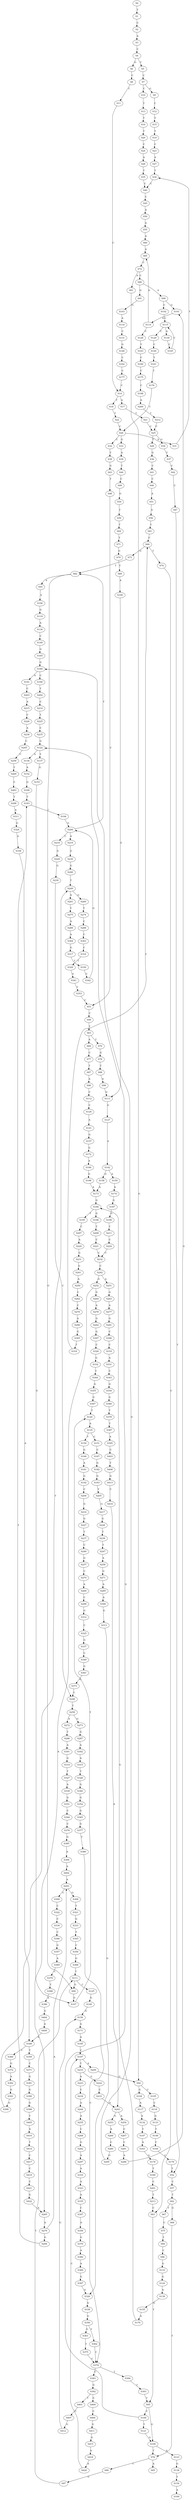 strict digraph  {
	S0 -> S1 [ label = T ];
	S1 -> S2 [ label = C ];
	S2 -> S3 [ label = A ];
	S3 -> S4 [ label = C ];
	S4 -> S5 [ label = T ];
	S4 -> S6 [ label = G ];
	S5 -> S7 [ label = C ];
	S6 -> S8 [ label = C ];
	S7 -> S9 [ label = G ];
	S7 -> S10 [ label = C ];
	S8 -> S11 [ label = C ];
	S9 -> S12 [ label = C ];
	S10 -> S13 [ label = T ];
	S11 -> S14 [ label = C ];
	S12 -> S15 [ label = T ];
	S13 -> S16 [ label = T ];
	S14 -> S17 [ label = A ];
	S14 -> S18 [ label = T ];
	S15 -> S19 [ label = T ];
	S16 -> S20 [ label = T ];
	S17 -> S21 [ label = T ];
	S18 -> S22 [ label = T ];
	S19 -> S23 [ label = C ];
	S20 -> S24 [ label = C ];
	S21 -> S25 [ label = C ];
	S22 -> S26 [ label = C ];
	S23 -> S27 [ label = A ];
	S24 -> S28 [ label = A ];
	S25 -> S29 [ label = T ];
	S25 -> S30 [ label = G ];
	S26 -> S31 [ label = A ];
	S26 -> S32 [ label = C ];
	S26 -> S33 [ label = G ];
	S27 -> S34 [ label = T ];
	S28 -> S35 [ label = T ];
	S29 -> S36 [ label = G ];
	S30 -> S37 [ label = T ];
	S31 -> S34 [ label = T ];
	S32 -> S38 [ label = T ];
	S33 -> S39 [ label = A ];
	S34 -> S40 [ label = C ];
	S35 -> S40 [ label = C ];
	S36 -> S41 [ label = C ];
	S37 -> S42 [ label = C ];
	S38 -> S43 [ label = G ];
	S39 -> S44 [ label = T ];
	S40 -> S45 [ label = C ];
	S41 -> S46 [ label = C ];
	S42 -> S47 [ label = C ];
	S43 -> S48 [ label = T ];
	S44 -> S49 [ label = C ];
	S45 -> S50 [ label = A ];
	S46 -> S51 [ label = A ];
	S47 -> S52 [ label = T ];
	S48 -> S53 [ label = C ];
	S49 -> S54 [ label = G ];
	S50 -> S55 [ label = G ];
	S51 -> S56 [ label = G ];
	S52 -> S57 [ label = C ];
	S53 -> S58 [ label = C ];
	S54 -> S59 [ label = T ];
	S55 -> S60 [ label = A ];
	S56 -> S61 [ label = T ];
	S57 -> S62 [ label = T ];
	S58 -> S63 [ label = T ];
	S59 -> S64 [ label = T ];
	S60 -> S65 [ label = A ];
	S61 -> S66 [ label = C ];
	S62 -> S67 [ label = T ];
	S62 -> S68 [ label = G ];
	S63 -> S69 [ label = A ];
	S63 -> S70 [ label = T ];
	S64 -> S71 [ label = T ];
	S65 -> S72 [ label = C ];
	S66 -> S73 [ label = G ];
	S66 -> S74 [ label = T ];
	S67 -> S75 [ label = C ];
	S68 -> S76 [ label = T ];
	S69 -> S77 [ label = C ];
	S70 -> S78 [ label = G ];
	S71 -> S79 [ label = G ];
	S72 -> S80 [ label = C ];
	S72 -> S81 [ label = A ];
	S73 -> S82 [ label = T ];
	S74 -> S83 [ label = C ];
	S75 -> S84 [ label = T ];
	S76 -> S85 [ label = A ];
	S76 -> S86 [ label = C ];
	S77 -> S87 [ label = T ];
	S78 -> S88 [ label = T ];
	S79 -> S89 [ label = T ];
	S80 -> S90 [ label = A ];
	S80 -> S91 [ label = G ];
	S81 -> S92 [ label = G ];
	S82 -> S93 [ label = A ];
	S82 -> S94 [ label = G ];
	S83 -> S95 [ label = T ];
	S84 -> S96 [ label = C ];
	S86 -> S97 [ label = G ];
	S87 -> S98 [ label = A ];
	S88 -> S99 [ label = A ];
	S89 -> S100 [ label = A ];
	S90 -> S101 [ label = G ];
	S90 -> S102 [ label = C ];
	S91 -> S103 [ label = G ];
	S92 -> S104 [ label = G ];
	S92 -> S105 [ label = C ];
	S93 -> S106 [ label = A ];
	S94 -> S107 [ label = G ];
	S95 -> S108 [ label = C ];
	S95 -> S109 [ label = G ];
	S96 -> S110 [ label = G ];
	S97 -> S111 [ label = T ];
	S98 -> S112 [ label = C ];
	S99 -> S113 [ label = G ];
	S100 -> S113 [ label = G ];
	S101 -> S114 [ label = A ];
	S102 -> S115 [ label = C ];
	S103 -> S116 [ label = A ];
	S104 -> S117 [ label = A ];
	S105 -> S118 [ label = C ];
	S106 -> S119 [ label = G ];
	S107 -> S120 [ label = T ];
	S108 -> S121 [ label = T ];
	S108 -> S122 [ label = G ];
	S109 -> S123 [ label = A ];
	S109 -> S76 [ label = T ];
	S110 -> S124 [ label = G ];
	S111 -> S125 [ label = C ];
	S111 -> S94 [ label = G ];
	S112 -> S126 [ label = C ];
	S113 -> S127 [ label = G ];
	S114 -> S128 [ label = C ];
	S114 -> S65 [ label = A ];
	S115 -> S129 [ label = C ];
	S115 -> S130 [ label = A ];
	S116 -> S131 [ label = C ];
	S117 -> S132 [ label = A ];
	S118 -> S133 [ label = G ];
	S119 -> S134 [ label = A ];
	S120 -> S135 [ label = A ];
	S121 -> S109 [ label = G ];
	S122 -> S136 [ label = A ];
	S122 -> S137 [ label = T ];
	S123 -> S138 [ label = G ];
	S124 -> S139 [ label = A ];
	S125 -> S140 [ label = G ];
	S126 -> S141 [ label = A ];
	S127 -> S142 [ label = A ];
	S128 -> S143 [ label = T ];
	S129 -> S144 [ label = C ];
	S130 -> S145 [ label = C ];
	S131 -> S146 [ label = G ];
	S132 -> S147 [ label = T ];
	S133 -> S148 [ label = T ];
	S134 -> S149 [ label = C ];
	S135 -> S150 [ label = T ];
	S135 -> S151 [ label = C ];
	S136 -> S152 [ label = A ];
	S137 -> S153 [ label = G ];
	S138 -> S154 [ label = T ];
	S139 -> S155 [ label = G ];
	S140 -> S156 [ label = G ];
	S141 -> S157 [ label = G ];
	S142 -> S158 [ label = G ];
	S142 -> S159 [ label = A ];
	S143 -> S160 [ label = C ];
	S144 -> S161 [ label = T ];
	S145 -> S115 [ label = C ];
	S146 -> S162 [ label = C ];
	S147 -> S163 [ label = A ];
	S148 -> S164 [ label = C ];
	S149 -> S165 [ label = G ];
	S150 -> S166 [ label = G ];
	S151 -> S167 [ label = C ];
	S152 -> S168 [ label = G ];
	S153 -> S107 [ label = G ];
	S154 -> S169 [ label = A ];
	S155 -> S170 [ label = A ];
	S156 -> S171 [ label = A ];
	S157 -> S172 [ label = G ];
	S158 -> S173 [ label = A ];
	S159 -> S174 [ label = A ];
	S160 -> S175 [ label = C ];
	S161 -> S176 [ label = T ];
	S162 -> S177 [ label = C ];
	S163 -> S178 [ label = G ];
	S164 -> S179 [ label = C ];
	S165 -> S180 [ label = G ];
	S166 -> S181 [ label = A ];
	S167 -> S182 [ label = G ];
	S168 -> S183 [ label = T ];
	S170 -> S184 [ label = G ];
	S171 -> S185 [ label = A ];
	S172 -> S186 [ label = A ];
	S173 -> S184 [ label = G ];
	S174 -> S187 [ label = G ];
	S175 -> S188 [ label = C ];
	S176 -> S26 [ label = C ];
	S177 -> S14 [ label = C ];
	S178 -> S189 [ label = T ];
	S179 -> S52 [ label = T ];
	S180 -> S190 [ label = C ];
	S180 -> S191 [ label = A ];
	S181 -> S192 [ label = G ];
	S182 -> S193 [ label = G ];
	S183 -> S194 [ label = C ];
	S184 -> S195 [ label = T ];
	S184 -> S196 [ label = G ];
	S185 -> S197 [ label = C ];
	S186 -> S198 [ label = G ];
	S187 -> S199 [ label = G ];
	S188 -> S200 [ label = A ];
	S189 -> S201 [ label = C ];
	S190 -> S202 [ label = T ];
	S191 -> S203 [ label = C ];
	S192 -> S204 [ label = C ];
	S193 -> S205 [ label = T ];
	S194 -> S206 [ label = G ];
	S195 -> S207 [ label = C ];
	S196 -> S208 [ label = T ];
	S197 -> S209 [ label = A ];
	S197 -> S210 [ label = T ];
	S198 -> S173 [ label = A ];
	S199 -> S211 [ label = T ];
	S200 -> S212 [ label = T ];
	S201 -> S213 [ label = T ];
	S202 -> S214 [ label = C ];
	S203 -> S215 [ label = A ];
	S204 -> S216 [ label = G ];
	S205 -> S217 [ label = G ];
	S206 -> S218 [ label = C ];
	S206 -> S82 [ label = T ];
	S206 -> S219 [ label = A ];
	S207 -> S220 [ label = A ];
	S208 -> S221 [ label = C ];
	S209 -> S92 [ label = G ];
	S210 -> S222 [ label = G ];
	S210 -> S223 [ label = A ];
	S211 -> S224 [ label = C ];
	S212 -> S25 [ label = C ];
	S213 -> S83 [ label = C ];
	S214 -> S225 [ label = T ];
	S215 -> S226 [ label = C ];
	S216 -> S227 [ label = G ];
	S217 -> S228 [ label = G ];
	S218 -> S229 [ label = G ];
	S219 -> S230 [ label = G ];
	S220 -> S231 [ label = G ];
	S221 -> S232 [ label = C ];
	S222 -> S233 [ label = C ];
	S223 -> S234 [ label = C ];
	S224 -> S232 [ label = C ];
	S225 -> S235 [ label = C ];
	S226 -> S236 [ label = A ];
	S227 -> S237 [ label = T ];
	S228 -> S238 [ label = T ];
	S229 -> S239 [ label = G ];
	S230 -> S240 [ label = G ];
	S231 -> S241 [ label = G ];
	S232 -> S242 [ label = C ];
	S233 -> S243 [ label = A ];
	S234 -> S244 [ label = A ];
	S235 -> S122 [ label = G ];
	S236 -> S245 [ label = C ];
	S237 -> S246 [ label = C ];
	S238 -> S247 [ label = T ];
	S239 -> S248 [ label = C ];
	S240 -> S249 [ label = T ];
	S241 -> S250 [ label = A ];
	S242 -> S251 [ label = A ];
	S242 -> S252 [ label = G ];
	S243 -> S253 [ label = G ];
	S243 -> S254 [ label = A ];
	S244 -> S255 [ label = A ];
	S245 -> S256 [ label = C ];
	S246 -> S257 [ label = G ];
	S247 -> S258 [ label = A ];
	S248 -> S259 [ label = T ];
	S249 -> S260 [ label = G ];
	S249 -> S261 [ label = A ];
	S250 -> S262 [ label = C ];
	S251 -> S263 [ label = G ];
	S252 -> S264 [ label = G ];
	S252 -> S265 [ label = A ];
	S253 -> S266 [ label = A ];
	S254 -> S267 [ label = C ];
	S255 -> S268 [ label = C ];
	S256 -> S269 [ label = T ];
	S257 -> S270 [ label = C ];
	S258 -> S271 [ label = G ];
	S259 -> S272 [ label = A ];
	S259 -> S273 [ label = G ];
	S260 -> S274 [ label = T ];
	S261 -> S275 [ label = T ];
	S262 -> S276 [ label = C ];
	S263 -> S277 [ label = A ];
	S264 -> S278 [ label = A ];
	S265 -> S279 [ label = A ];
	S266 -> S280 [ label = C ];
	S267 -> S281 [ label = C ];
	S268 -> S282 [ label = G ];
	S269 -> S283 [ label = C ];
	S270 -> S284 [ label = A ];
	S271 -> S285 [ label = A ];
	S272 -> S286 [ label = T ];
	S273 -> S287 [ label = G ];
	S274 -> S288 [ label = C ];
	S275 -> S289 [ label = A ];
	S276 -> S290 [ label = A ];
	S277 -> S291 [ label = G ];
	S278 -> S292 [ label = G ];
	S279 -> S293 [ label = A ];
	S279 -> S294 [ label = G ];
	S280 -> S295 [ label = G ];
	S281 -> S296 [ label = A ];
	S282 -> S297 [ label = A ];
	S283 -> S298 [ label = T ];
	S284 -> S299 [ label = C ];
	S285 -> S300 [ label = A ];
	S286 -> S301 [ label = A ];
	S287 -> S302 [ label = A ];
	S288 -> S303 [ label = C ];
	S289 -> S304 [ label = A ];
	S290 -> S305 [ label = G ];
	S291 -> S306 [ label = C ];
	S292 -> S307 [ label = G ];
	S293 -> S308 [ label = G ];
	S293 -> S309 [ label = C ];
	S294 -> S183 [ label = T ];
	S295 -> S180 [ label = G ];
	S296 -> S101 [ label = G ];
	S297 -> S310 [ label = A ];
	S298 -> S311 [ label = A ];
	S299 -> S312 [ label = G ];
	S300 -> S313 [ label = G ];
	S301 -> S314 [ label = G ];
	S302 -> S315 [ label = A ];
	S303 -> S316 [ label = C ];
	S304 -> S317 [ label = G ];
	S305 -> S318 [ label = T ];
	S306 -> S319 [ label = C ];
	S307 -> S320 [ label = C ];
	S308 -> S321 [ label = T ];
	S309 -> S322 [ label = C ];
	S310 -> S323 [ label = A ];
	S311 -> S324 [ label = G ];
	S312 -> S325 [ label = C ];
	S313 -> S326 [ label = G ];
	S314 -> S327 [ label = T ];
	S315 -> S328 [ label = T ];
	S316 -> S329 [ label = T ];
	S317 -> S330 [ label = T ];
	S318 -> S66 [ label = C ];
	S319 -> S331 [ label = A ];
	S320 -> S332 [ label = G ];
	S321 -> S333 [ label = G ];
	S322 -> S334 [ label = C ];
	S323 -> S335 [ label = A ];
	S324 -> S336 [ label = A ];
	S325 -> S337 [ label = G ];
	S326 -> S338 [ label = G ];
	S327 -> S339 [ label = A ];
	S328 -> S340 [ label = G ];
	S329 -> S341 [ label = G ];
	S330 -> S342 [ label = C ];
	S331 -> S343 [ label = C ];
	S332 -> S344 [ label = T ];
	S333 -> S345 [ label = T ];
	S334 -> S346 [ label = C ];
	S335 -> S347 [ label = C ];
	S336 -> S348 [ label = A ];
	S337 -> S349 [ label = C ];
	S338 -> S350 [ label = G ];
	S339 -> S351 [ label = G ];
	S340 -> S352 [ label = G ];
	S341 -> S353 [ label = T ];
	S342 -> S206 [ label = G ];
	S343 -> S354 [ label = G ];
	S344 -> S355 [ label = G ];
	S345 -> S356 [ label = C ];
	S346 -> S357 [ label = G ];
	S347 -> S358 [ label = A ];
	S348 -> S359 [ label = T ];
	S348 -> S360 [ label = C ];
	S349 -> S361 [ label = G ];
	S350 -> S362 [ label = T ];
	S350 -> S363 [ label = G ];
	S351 -> S364 [ label = C ];
	S352 -> S365 [ label = G ];
	S353 -> S53 [ label = C ];
	S354 -> S366 [ label = G ];
	S355 -> S367 [ label = G ];
	S356 -> S368 [ label = G ];
	S357 -> S369 [ label = A ];
	S358 -> S370 [ label = G ];
	S359 -> S371 [ label = C ];
	S360 -> S372 [ label = G ];
	S361 -> S373 [ label = G ];
	S362 -> S374 [ label = C ];
	S363 -> S375 [ label = T ];
	S364 -> S376 [ label = C ];
	S365 -> S377 [ label = G ];
	S366 -> S378 [ label = T ];
	S367 -> S120 [ label = T ];
	S368 -> S111 [ label = T ];
	S369 -> S379 [ label = C ];
	S370 -> S380 [ label = A ];
	S371 -> S381 [ label = G ];
	S372 -> S382 [ label = A ];
	S373 -> S248 [ label = C ];
	S374 -> S383 [ label = C ];
	S374 -> S384 [ label = T ];
	S375 -> S374 [ label = C ];
	S376 -> S385 [ label = G ];
	S377 -> S386 [ label = T ];
	S378 -> S387 [ label = T ];
	S379 -> S388 [ label = T ];
	S380 -> S389 [ label = A ];
	S381 -> S390 [ label = G ];
	S382 -> S391 [ label = G ];
	S383 -> S392 [ label = G ];
	S384 -> S393 [ label = C ];
	S385 -> S394 [ label = A ];
	S386 -> S374 [ label = C ];
	S387 -> S395 [ label = A ];
	S388 -> S396 [ label = A ];
	S389 -> S397 [ label = G ];
	S390 -> S398 [ label = G ];
	S391 -> S399 [ label = G ];
	S392 -> S400 [ label = C ];
	S392 -> S401 [ label = T ];
	S393 -> S95 [ label = T ];
	S394 -> S402 [ label = A ];
	S395 -> S403 [ label = C ];
	S396 -> S404 [ label = G ];
	S397 -> S326 [ label = G ];
	S398 -> S405 [ label = T ];
	S399 -> S249 [ label = T ];
	S400 -> S406 [ label = C ];
	S401 -> S407 [ label = C ];
	S402 -> S293 [ label = A ];
	S403 -> S408 [ label = T ];
	S404 -> S409 [ label = A ];
	S405 -> S410 [ label = A ];
	S406 -> S411 [ label = G ];
	S407 -> S412 [ label = G ];
	S408 -> S413 [ label = G ];
	S409 -> S348 [ label = A ];
	S410 -> S414 [ label = T ];
	S411 -> S415 [ label = G ];
	S412 -> S156 [ label = G ];
	S413 -> S416 [ label = C ];
	S414 -> S417 [ label = C ];
	S415 -> S418 [ label = A ];
	S416 -> S243 [ label = A ];
	S417 -> S419 [ label = C ];
	S418 -> S420 [ label = A ];
	S419 -> S421 [ label = C ];
	S420 -> S197 [ label = C ];
	S421 -> S422 [ label = G ];
	S422 -> S265 [ label = A ];
}
